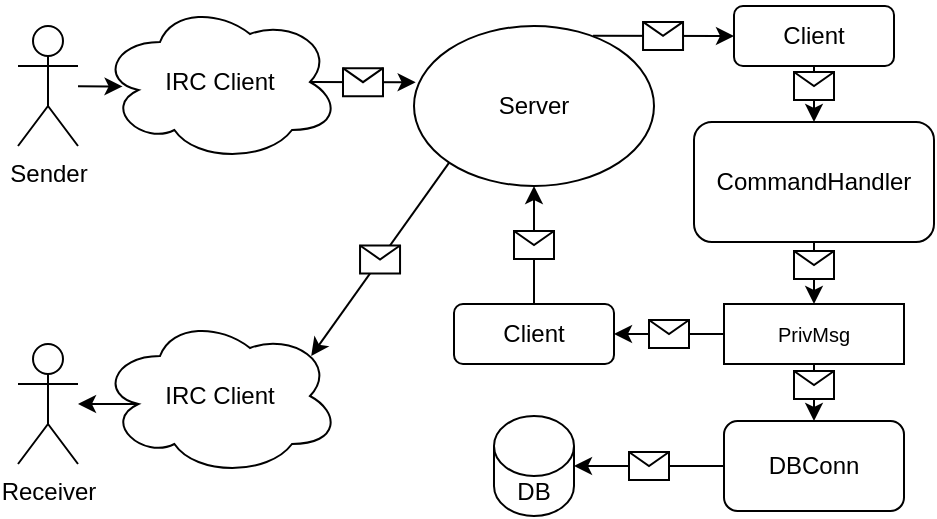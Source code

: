 <mxfile>
    <diagram id="1Gfei2GMt2NEzx6YV7j9" name="Page-1">
        <mxGraphModel dx="792" dy="582" grid="1" gridSize="10" guides="1" tooltips="1" connect="1" arrows="1" fold="1" page="1" pageScale="1" pageWidth="850" pageHeight="1100" math="0" shadow="0">
            <root>
                <mxCell id="0"/>
                <mxCell id="1" parent="0"/>
                <mxCell id="4" style="edgeStyle=none;html=1;entryX=0.094;entryY=0.528;entryDx=0;entryDy=0;entryPerimeter=0;" parent="1" source="2" target="3" edge="1">
                    <mxGeometry relative="1" as="geometry"/>
                </mxCell>
                <mxCell id="2" value="Sender" style="shape=umlActor;verticalLabelPosition=bottom;verticalAlign=top;html=1;outlineConnect=0;" parent="1" vertex="1">
                    <mxGeometry x="8" y="13" width="30" height="60" as="geometry"/>
                </mxCell>
                <mxCell id="3" value="IRC Client" style="ellipse;shape=cloud;whiteSpace=wrap;html=1;" parent="1" vertex="1">
                    <mxGeometry x="49" y="1" width="120" height="80" as="geometry"/>
                </mxCell>
                <mxCell id="5" value="Server" style="ellipse;whiteSpace=wrap;html=1;" parent="1" vertex="1">
                    <mxGeometry x="206" y="13" width="120" height="80" as="geometry"/>
                </mxCell>
                <mxCell id="9" value="" style="endArrow=classic;html=1;exitX=0.875;exitY=0.5;exitDx=0;exitDy=0;exitPerimeter=0;entryX=0.007;entryY=0.352;entryDx=0;entryDy=0;entryPerimeter=0;" parent="1" source="3" target="5" edge="1">
                    <mxGeometry relative="1" as="geometry">
                        <mxPoint x="189" y="93" as="sourcePoint"/>
                        <mxPoint x="229" y="43" as="targetPoint"/>
                        <Array as="points"/>
                    </mxGeometry>
                </mxCell>
                <mxCell id="10" value="" style="shape=message;html=1;outlineConnect=0;" parent="9" vertex="1">
                    <mxGeometry width="20" height="14" relative="1" as="geometry">
                        <mxPoint x="-10" y="-7" as="offset"/>
                    </mxGeometry>
                </mxCell>
                <mxCell id="11" value="Receiver" style="shape=umlActor;verticalLabelPosition=bottom;verticalAlign=top;html=1;outlineConnect=0;" parent="1" vertex="1">
                    <mxGeometry x="8" y="172" width="30" height="60" as="geometry"/>
                </mxCell>
                <mxCell id="13" style="edgeStyle=none;html=1;exitX=0.16;exitY=0.55;exitDx=0;exitDy=0;exitPerimeter=0;" parent="1" source="12" target="11" edge="1">
                    <mxGeometry relative="1" as="geometry"/>
                </mxCell>
                <mxCell id="12" value="IRC Client" style="ellipse;shape=cloud;whiteSpace=wrap;html=1;" parent="1" vertex="1">
                    <mxGeometry x="49" y="158" width="120" height="80" as="geometry"/>
                </mxCell>
                <mxCell id="15" value="" style="endArrow=classic;html=1;exitX=0;exitY=1;exitDx=0;exitDy=0;entryX=0.88;entryY=0.25;entryDx=0;entryDy=0;entryPerimeter=0;" parent="1" source="5" target="12" edge="1">
                    <mxGeometry relative="1" as="geometry">
                        <mxPoint x="309" y="223" as="sourcePoint"/>
                        <mxPoint x="389" y="173" as="targetPoint"/>
                        <Array as="points"/>
                    </mxGeometry>
                </mxCell>
                <mxCell id="16" value="" style="shape=message;html=1;outlineConnect=0;" parent="15" vertex="1">
                    <mxGeometry width="20" height="14" relative="1" as="geometry">
                        <mxPoint x="-10" y="-7" as="offset"/>
                    </mxGeometry>
                </mxCell>
                <mxCell id="17" value="Client" style="rounded=1;whiteSpace=wrap;html=1;" parent="1" vertex="1">
                    <mxGeometry x="366" y="3" width="80" height="30" as="geometry"/>
                </mxCell>
                <mxCell id="18" value="Client" style="rounded=1;whiteSpace=wrap;html=1;" parent="1" vertex="1">
                    <mxGeometry x="226" y="152" width="80" height="30" as="geometry"/>
                </mxCell>
                <mxCell id="20" value="" style="endArrow=classic;html=1;entryX=0;entryY=0.5;entryDx=0;entryDy=0;exitX=0.746;exitY=0.061;exitDx=0;exitDy=0;exitPerimeter=0;" parent="1" source="5" target="17" edge="1">
                    <mxGeometry relative="1" as="geometry">
                        <mxPoint x="386" y="49" as="sourcePoint"/>
                        <mxPoint x="486" y="49" as="targetPoint"/>
                    </mxGeometry>
                </mxCell>
                <mxCell id="21" value="" style="shape=message;html=1;outlineConnect=0;" parent="20" vertex="1">
                    <mxGeometry width="20" height="14" relative="1" as="geometry">
                        <mxPoint x="-10" y="-7" as="offset"/>
                    </mxGeometry>
                </mxCell>
                <mxCell id="22" value="" style="endArrow=classic;html=1;exitX=0.5;exitY=0;exitDx=0;exitDy=0;entryX=0.5;entryY=1;entryDx=0;entryDy=0;" parent="1" source="18" target="5" edge="1">
                    <mxGeometry relative="1" as="geometry">
                        <mxPoint x="376" y="59" as="sourcePoint"/>
                        <mxPoint x="476" y="59" as="targetPoint"/>
                    </mxGeometry>
                </mxCell>
                <mxCell id="23" value="" style="shape=message;html=1;outlineConnect=0;" parent="22" vertex="1">
                    <mxGeometry width="20" height="14" relative="1" as="geometry">
                        <mxPoint x="-10" y="-7" as="offset"/>
                    </mxGeometry>
                </mxCell>
                <mxCell id="24" value="CommandHandler" style="rounded=1;whiteSpace=wrap;html=1;" parent="1" vertex="1">
                    <mxGeometry x="346" y="61" width="120" height="60" as="geometry"/>
                </mxCell>
                <mxCell id="25" value="&lt;font style=&quot;font-size: 10px;&quot;&gt;PrivMsg&lt;/font&gt;" style="rounded=0;whiteSpace=wrap;html=1;" parent="1" vertex="1">
                    <mxGeometry x="361" y="152" width="90" height="30" as="geometry"/>
                </mxCell>
                <mxCell id="26" value="" style="endArrow=classic;html=1;fontSize=10;exitX=0.5;exitY=1;exitDx=0;exitDy=0;entryX=0.5;entryY=0;entryDx=0;entryDy=0;" parent="1" source="17" target="24" edge="1">
                    <mxGeometry relative="1" as="geometry">
                        <mxPoint x="506" y="49" as="sourcePoint"/>
                        <mxPoint x="606" y="49" as="targetPoint"/>
                    </mxGeometry>
                </mxCell>
                <mxCell id="27" value="" style="shape=message;html=1;outlineConnect=0;fontSize=10;" parent="26" vertex="1">
                    <mxGeometry width="20" height="14" relative="1" as="geometry">
                        <mxPoint x="-10" y="-11" as="offset"/>
                    </mxGeometry>
                </mxCell>
                <mxCell id="28" value="" style="endArrow=classic;html=1;fontSize=10;exitX=0.5;exitY=1;exitDx=0;exitDy=0;entryX=0.5;entryY=0;entryDx=0;entryDy=0;" parent="1" source="24" target="25" edge="1">
                    <mxGeometry relative="1" as="geometry">
                        <mxPoint x="566" y="49" as="sourcePoint"/>
                        <mxPoint x="666" y="49" as="targetPoint"/>
                        <Array as="points"/>
                    </mxGeometry>
                </mxCell>
                <mxCell id="29" value="" style="shape=message;html=1;outlineConnect=0;fontSize=10;" parent="28" vertex="1">
                    <mxGeometry width="20" height="14" relative="1" as="geometry">
                        <mxPoint x="-10" y="-11" as="offset"/>
                    </mxGeometry>
                </mxCell>
                <mxCell id="30" value="" style="endArrow=classic;html=1;fontSize=10;exitX=0;exitY=0.5;exitDx=0;exitDy=0;entryX=1;entryY=0.5;entryDx=0;entryDy=0;" parent="1" source="25" target="18" edge="1">
                    <mxGeometry relative="1" as="geometry">
                        <mxPoint x="486" y="82" as="sourcePoint"/>
                        <mxPoint x="586" y="82" as="targetPoint"/>
                        <Array as="points"/>
                    </mxGeometry>
                </mxCell>
                <mxCell id="31" value="" style="shape=message;html=1;outlineConnect=0;fontSize=10;" parent="30" vertex="1">
                    <mxGeometry width="20" height="14" relative="1" as="geometry">
                        <mxPoint x="-10" y="-7" as="offset"/>
                    </mxGeometry>
                </mxCell>
                <mxCell id="32" value="DB" style="shape=cylinder3;whiteSpace=wrap;html=1;boundedLbl=1;backgroundOutline=1;size=15;" vertex="1" parent="1">
                    <mxGeometry x="246" y="208" width="40" height="50" as="geometry"/>
                </mxCell>
                <mxCell id="33" value="DBConn" style="rounded=1;whiteSpace=wrap;html=1;" vertex="1" parent="1">
                    <mxGeometry x="361" y="210.5" width="90" height="45" as="geometry"/>
                </mxCell>
                <mxCell id="34" value="" style="endArrow=classic;html=1;entryX=1;entryY=0.5;entryDx=0;entryDy=0;entryPerimeter=0;exitX=0;exitY=0.5;exitDx=0;exitDy=0;" edge="1" parent="1" source="33" target="32">
                    <mxGeometry relative="1" as="geometry">
                        <mxPoint x="216" y="190" as="sourcePoint"/>
                        <mxPoint x="316" y="190" as="targetPoint"/>
                    </mxGeometry>
                </mxCell>
                <mxCell id="35" value="" style="shape=message;html=1;outlineConnect=0;" vertex="1" parent="34">
                    <mxGeometry width="20" height="14" relative="1" as="geometry">
                        <mxPoint x="-10" y="-7" as="offset"/>
                    </mxGeometry>
                </mxCell>
                <mxCell id="36" value="" style="endArrow=classic;html=1;entryX=0.5;entryY=0;entryDx=0;entryDy=0;exitX=0.5;exitY=1;exitDx=0;exitDy=0;" edge="1" parent="1" source="25" target="33">
                    <mxGeometry relative="1" as="geometry">
                        <mxPoint x="276" y="223" as="sourcePoint"/>
                        <mxPoint x="376" y="223" as="targetPoint"/>
                    </mxGeometry>
                </mxCell>
                <mxCell id="37" value="" style="shape=message;html=1;outlineConnect=0;" vertex="1" parent="36">
                    <mxGeometry width="20" height="14" relative="1" as="geometry">
                        <mxPoint x="-10" y="-11" as="offset"/>
                    </mxGeometry>
                </mxCell>
            </root>
        </mxGraphModel>
    </diagram>
</mxfile>